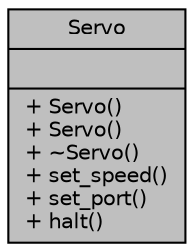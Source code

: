 digraph "Servo"
{
  edge [fontname="Helvetica",fontsize="10",labelfontname="Helvetica",labelfontsize="10"];
  node [fontname="Helvetica",fontsize="10",shape=record];
  Node1 [label="{Servo\n||+ Servo()\l+ Servo()\l+ ~Servo()\l+ set_speed()\l+ set_port()\l+ halt()\l}",height=0.2,width=0.4,color="black", fillcolor="grey75", style="filled", fontcolor="black"];
}
